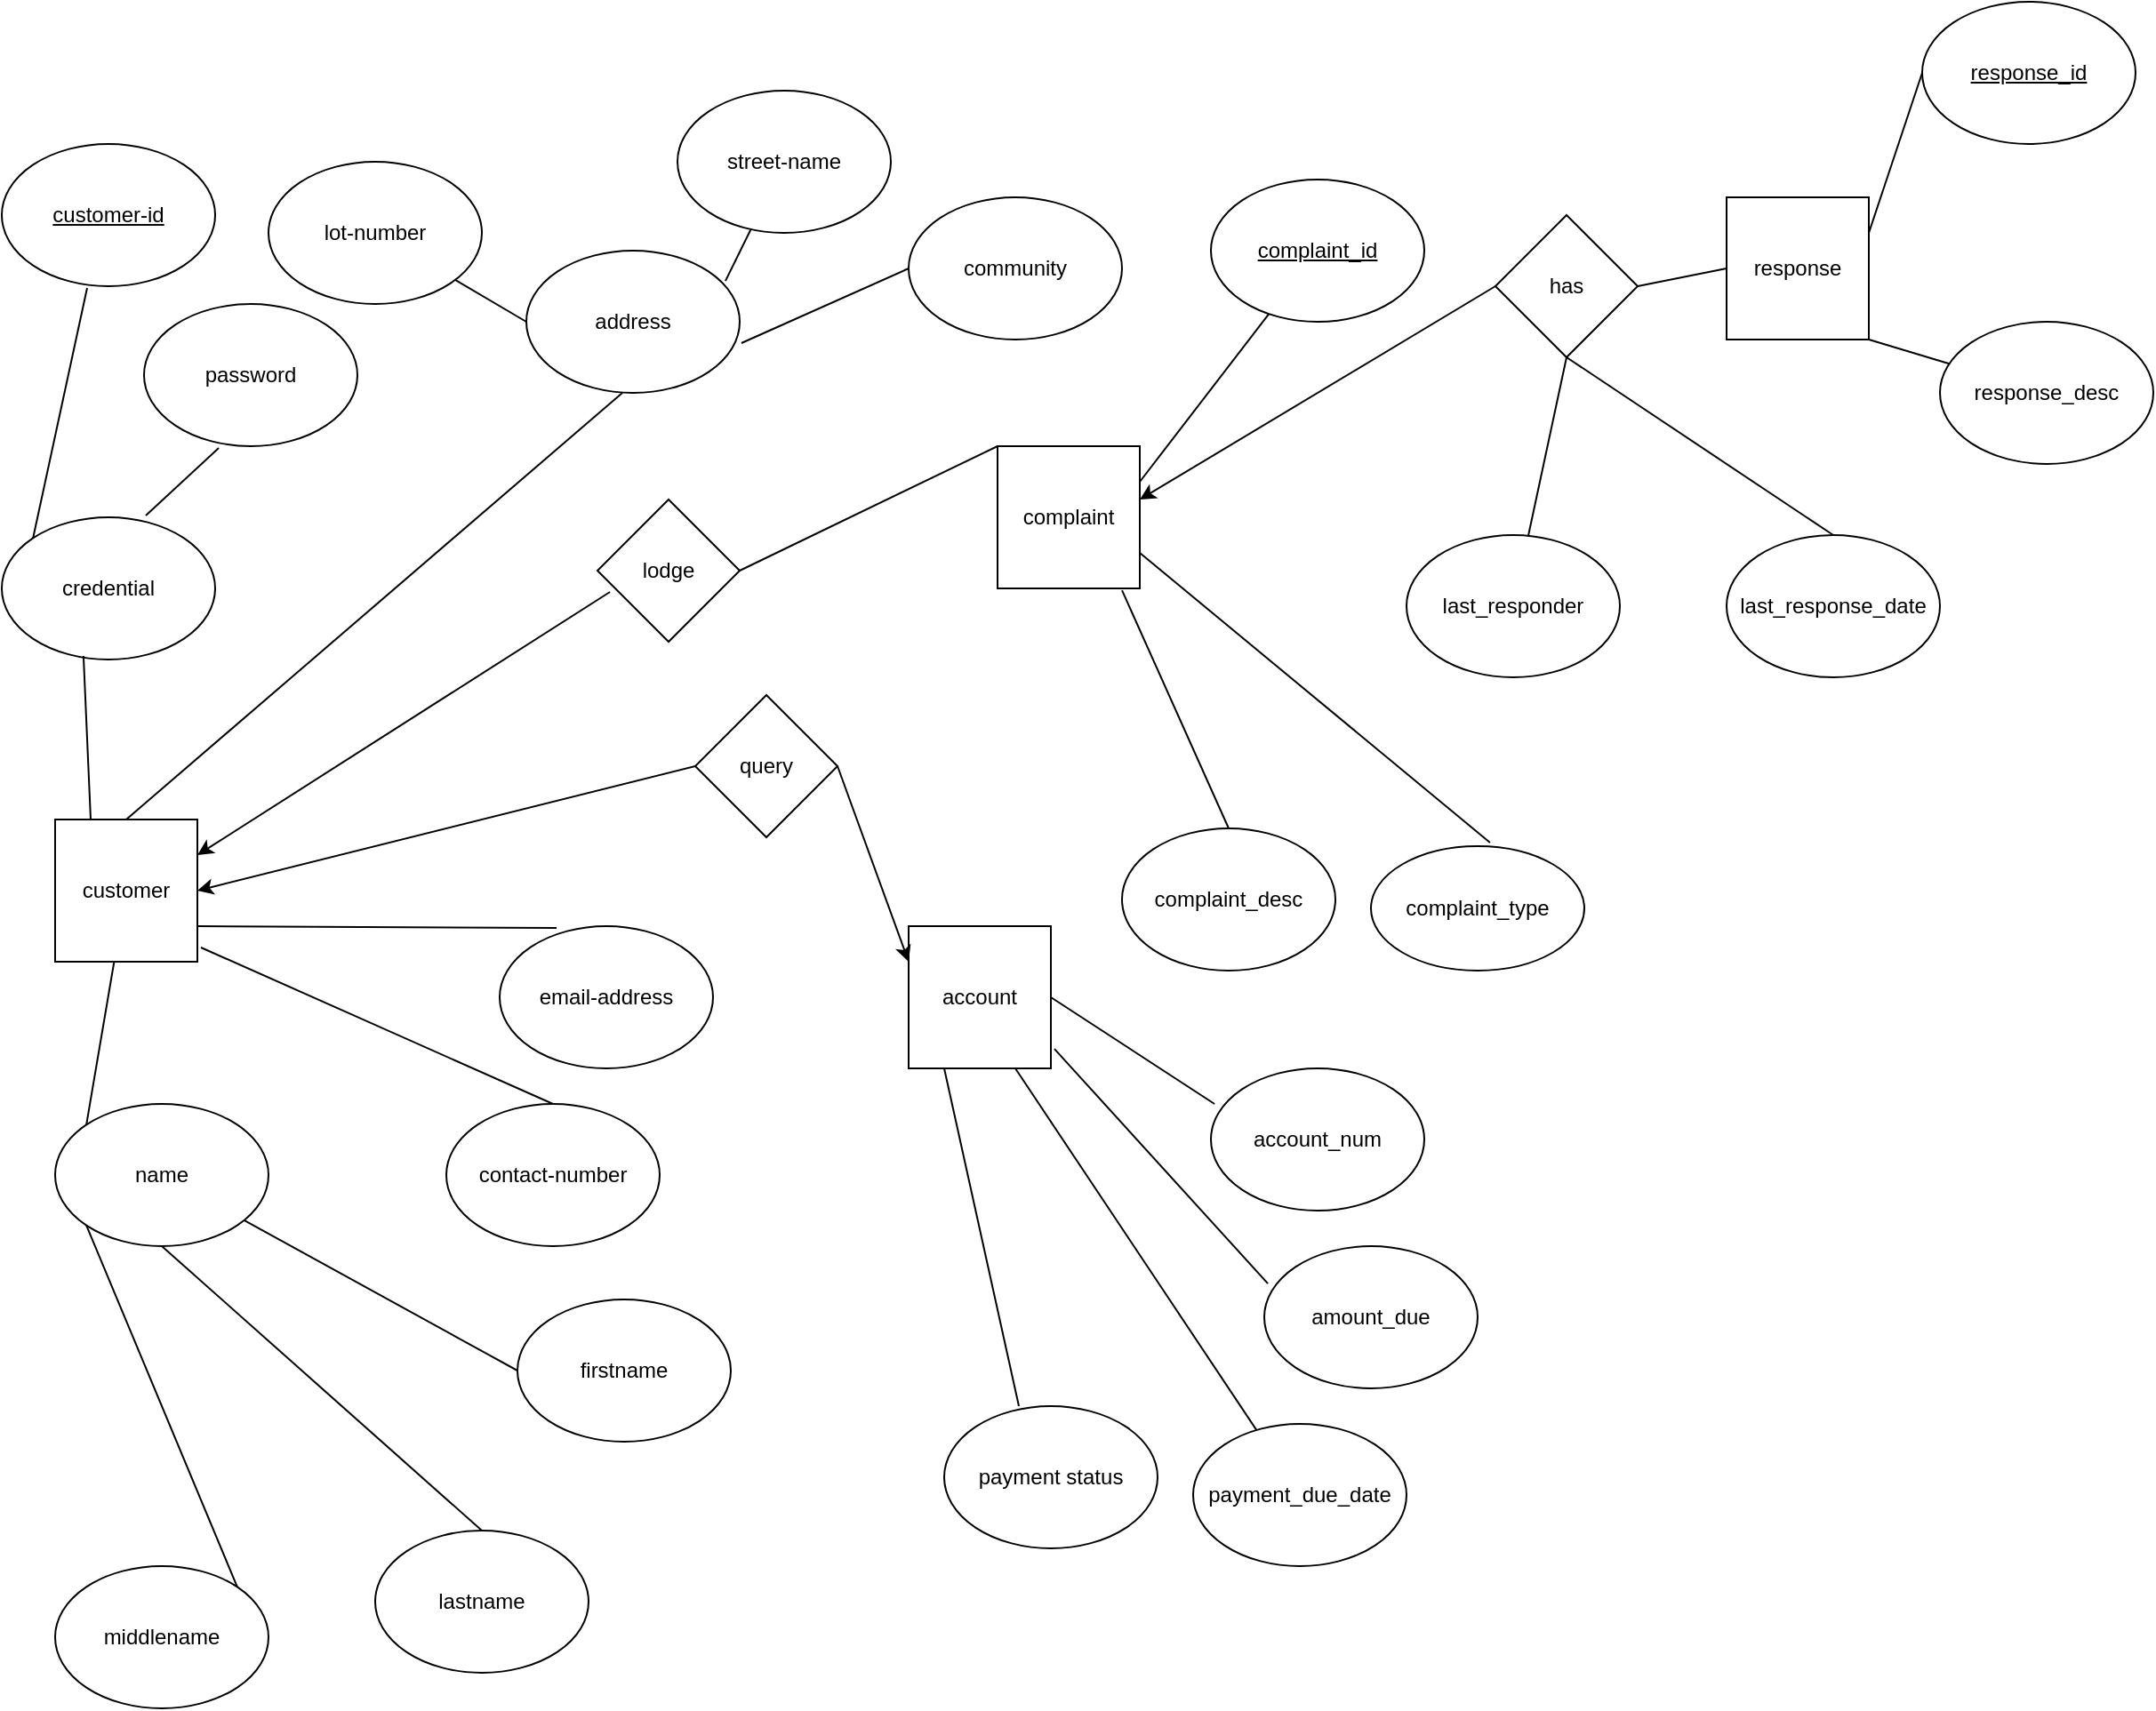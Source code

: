 <mxfile version="14.4.4" type="device"><diagram id="R2lEEEUBdFMjLlhIrx00" name="Page-1"><mxGraphModel dx="868" dy="520" grid="1" gridSize="10" guides="1" tooltips="1" connect="1" arrows="1" fold="1" page="1" pageScale="1" pageWidth="850" pageHeight="1100" math="0" shadow="0" extFonts="Permanent Marker^https://fonts.googleapis.com/css?family=Permanent+Marker"><root><mxCell id="0"/><mxCell id="1" parent="0"/><mxCell id="tA_Ex0wnNVbbnuMBwhAi-1" value="&lt;u&gt;customer-id&lt;/u&gt;" style="ellipse;whiteSpace=wrap;html=1;" parent="1" vertex="1"><mxGeometry x="10" y="80" width="120" height="80" as="geometry"/></mxCell><mxCell id="tA_Ex0wnNVbbnuMBwhAi-2" value="customer" style="whiteSpace=wrap;html=1;aspect=fixed;" parent="1" vertex="1"><mxGeometry x="40" y="460" width="80" height="80" as="geometry"/></mxCell><mxCell id="tA_Ex0wnNVbbnuMBwhAi-3" value="name" style="ellipse;whiteSpace=wrap;html=1;" parent="1" vertex="1"><mxGeometry x="40" y="620" width="120" height="80" as="geometry"/></mxCell><mxCell id="tA_Ex0wnNVbbnuMBwhAi-4" value="firstname" style="ellipse;whiteSpace=wrap;html=1;" parent="1" vertex="1"><mxGeometry x="300" y="730" width="120" height="80" as="geometry"/></mxCell><mxCell id="tA_Ex0wnNVbbnuMBwhAi-5" value="middlename" style="ellipse;whiteSpace=wrap;html=1;" parent="1" vertex="1"><mxGeometry x="40" y="880" width="120" height="80" as="geometry"/></mxCell><mxCell id="tA_Ex0wnNVbbnuMBwhAi-6" value="lastname" style="ellipse;whiteSpace=wrap;html=1;" parent="1" vertex="1"><mxGeometry x="220" y="860" width="120" height="80" as="geometry"/></mxCell><mxCell id="tA_Ex0wnNVbbnuMBwhAi-7" value="" style="endArrow=none;html=1;exitX=0;exitY=0;exitDx=0;exitDy=0;" parent="1" source="tA_Ex0wnNVbbnuMBwhAi-3" target="tA_Ex0wnNVbbnuMBwhAi-2" edge="1"><mxGeometry width="50" height="50" relative="1" as="geometry"><mxPoint x="430" y="270" as="sourcePoint"/><mxPoint x="360" y="260" as="targetPoint"/></mxGeometry></mxCell><mxCell id="tA_Ex0wnNVbbnuMBwhAi-8" value="" style="endArrow=none;html=1;entryX=0.5;entryY=1;entryDx=0;entryDy=0;exitX=0.5;exitY=0;exitDx=0;exitDy=0;" parent="1" source="tA_Ex0wnNVbbnuMBwhAi-6" target="tA_Ex0wnNVbbnuMBwhAi-3" edge="1"><mxGeometry width="50" height="50" relative="1" as="geometry"><mxPoint x="310" y="310" as="sourcePoint"/><mxPoint x="360" y="260" as="targetPoint"/></mxGeometry></mxCell><mxCell id="tA_Ex0wnNVbbnuMBwhAi-9" value="" style="endArrow=none;html=1;entryX=0;entryY=0.5;entryDx=0;entryDy=0;" parent="1" source="tA_Ex0wnNVbbnuMBwhAi-3" target="tA_Ex0wnNVbbnuMBwhAi-4" edge="1"><mxGeometry width="50" height="50" relative="1" as="geometry"><mxPoint x="310" y="310" as="sourcePoint"/><mxPoint x="360" y="260" as="targetPoint"/></mxGeometry></mxCell><mxCell id="tA_Ex0wnNVbbnuMBwhAi-10" value="" style="endArrow=none;html=1;entryX=1;entryY=0;entryDx=0;entryDy=0;exitX=0;exitY=1;exitDx=0;exitDy=0;" parent="1" source="tA_Ex0wnNVbbnuMBwhAi-3" target="tA_Ex0wnNVbbnuMBwhAi-5" edge="1"><mxGeometry width="50" height="50" relative="1" as="geometry"><mxPoint x="230" y="370" as="sourcePoint"/><mxPoint x="360" y="260" as="targetPoint"/></mxGeometry></mxCell><mxCell id="tA_Ex0wnNVbbnuMBwhAi-11" value="" style="endArrow=none;html=1;entryX=0;entryY=0;entryDx=0;entryDy=0;exitX=0.4;exitY=1.013;exitDx=0;exitDy=0;exitPerimeter=0;" parent="1" source="tA_Ex0wnNVbbnuMBwhAi-1" target="o3iDW582nxUDmt4B7d6M-11" edge="1"><mxGeometry width="50" height="50" relative="1" as="geometry"><mxPoint x="310" y="310" as="sourcePoint"/><mxPoint x="360" y="260" as="targetPoint"/></mxGeometry></mxCell><mxCell id="tA_Ex0wnNVbbnuMBwhAi-12" value="password" style="ellipse;whiteSpace=wrap;html=1;" parent="1" vertex="1"><mxGeometry x="90" y="170" width="120" height="80" as="geometry"/></mxCell><mxCell id="tA_Ex0wnNVbbnuMBwhAi-13" value="" style="endArrow=none;html=1;entryX=0.35;entryY=1.013;entryDx=0;entryDy=0;entryPerimeter=0;exitX=0.675;exitY=-0.012;exitDx=0;exitDy=0;exitPerimeter=0;" parent="1" source="o3iDW582nxUDmt4B7d6M-11" target="tA_Ex0wnNVbbnuMBwhAi-12" edge="1"><mxGeometry width="50" height="50" relative="1" as="geometry"><mxPoint x="310" y="310" as="sourcePoint"/><mxPoint x="360" y="260" as="targetPoint"/></mxGeometry></mxCell><mxCell id="tA_Ex0wnNVbbnuMBwhAi-14" value="email-address" style="ellipse;whiteSpace=wrap;html=1;" parent="1" vertex="1"><mxGeometry x="290" y="520" width="120" height="80" as="geometry"/></mxCell><mxCell id="tA_Ex0wnNVbbnuMBwhAi-15" value="" style="endArrow=none;html=1;entryX=0.267;entryY=0.013;entryDx=0;entryDy=0;entryPerimeter=0;exitX=1;exitY=0.75;exitDx=0;exitDy=0;" parent="1" source="tA_Ex0wnNVbbnuMBwhAi-2" target="tA_Ex0wnNVbbnuMBwhAi-14" edge="1"><mxGeometry width="50" height="50" relative="1" as="geometry"><mxPoint x="310" y="310" as="sourcePoint"/><mxPoint x="360" y="260" as="targetPoint"/></mxGeometry></mxCell><mxCell id="tA_Ex0wnNVbbnuMBwhAi-16" value="contact-number" style="ellipse;whiteSpace=wrap;html=1;" parent="1" vertex="1"><mxGeometry x="260" y="620" width="120" height="80" as="geometry"/></mxCell><mxCell id="tA_Ex0wnNVbbnuMBwhAi-17" value="" style="endArrow=none;html=1;entryX=0.5;entryY=0;entryDx=0;entryDy=0;exitX=1.025;exitY=0.9;exitDx=0;exitDy=0;exitPerimeter=0;" parent="1" source="tA_Ex0wnNVbbnuMBwhAi-2" target="tA_Ex0wnNVbbnuMBwhAi-16" edge="1"><mxGeometry width="50" height="50" relative="1" as="geometry"><mxPoint x="310" y="310" as="sourcePoint"/><mxPoint x="360" y="260" as="targetPoint"/></mxGeometry></mxCell><mxCell id="tA_Ex0wnNVbbnuMBwhAi-20" value="lodge" style="rhombus;whiteSpace=wrap;html=1;" parent="1" vertex="1"><mxGeometry x="345" y="280" width="80" height="80" as="geometry"/></mxCell><mxCell id="tA_Ex0wnNVbbnuMBwhAi-22" value="address" style="ellipse;whiteSpace=wrap;html=1;" parent="1" vertex="1"><mxGeometry x="305" y="140" width="120" height="80" as="geometry"/></mxCell><mxCell id="tA_Ex0wnNVbbnuMBwhAi-23" value="" style="endArrow=none;html=1;exitX=0.5;exitY=0;exitDx=0;exitDy=0;entryX=0.45;entryY=1;entryDx=0;entryDy=0;entryPerimeter=0;" parent="1" source="tA_Ex0wnNVbbnuMBwhAi-2" target="tA_Ex0wnNVbbnuMBwhAi-22" edge="1"><mxGeometry width="50" height="50" relative="1" as="geometry"><mxPoint x="420" y="230" as="sourcePoint"/><mxPoint x="470" y="180" as="targetPoint"/></mxGeometry></mxCell><mxCell id="tA_Ex0wnNVbbnuMBwhAi-26" value="street-name" style="ellipse;whiteSpace=wrap;html=1;" parent="1" vertex="1"><mxGeometry x="390" y="50" width="120" height="80" as="geometry"/></mxCell><mxCell id="tA_Ex0wnNVbbnuMBwhAi-27" value="lot-number" style="ellipse;whiteSpace=wrap;html=1;" parent="1" vertex="1"><mxGeometry x="160" y="90" width="120" height="80" as="geometry"/></mxCell><mxCell id="tA_Ex0wnNVbbnuMBwhAi-28" value="community" style="ellipse;whiteSpace=wrap;html=1;" parent="1" vertex="1"><mxGeometry x="520" y="110" width="120" height="80" as="geometry"/></mxCell><mxCell id="tA_Ex0wnNVbbnuMBwhAi-29" value="" style="endArrow=none;html=1;exitX=0;exitY=0.5;exitDx=0;exitDy=0;" parent="1" source="tA_Ex0wnNVbbnuMBwhAi-22" target="tA_Ex0wnNVbbnuMBwhAi-27" edge="1"><mxGeometry width="50" height="50" relative="1" as="geometry"><mxPoint x="420" y="230" as="sourcePoint"/><mxPoint x="470" y="180" as="targetPoint"/></mxGeometry></mxCell><mxCell id="tA_Ex0wnNVbbnuMBwhAi-30" value="" style="endArrow=none;html=1;exitX=0.933;exitY=0.213;exitDx=0;exitDy=0;exitPerimeter=0;" parent="1" source="tA_Ex0wnNVbbnuMBwhAi-22" target="tA_Ex0wnNVbbnuMBwhAi-26" edge="1"><mxGeometry width="50" height="50" relative="1" as="geometry"><mxPoint x="420" y="230" as="sourcePoint"/><mxPoint x="470" y="180" as="targetPoint"/></mxGeometry></mxCell><mxCell id="tA_Ex0wnNVbbnuMBwhAi-31" value="" style="endArrow=none;html=1;entryX=0;entryY=0.5;entryDx=0;entryDy=0;exitX=1.008;exitY=0.65;exitDx=0;exitDy=0;exitPerimeter=0;" parent="1" source="tA_Ex0wnNVbbnuMBwhAi-22" target="tA_Ex0wnNVbbnuMBwhAi-28" edge="1"><mxGeometry width="50" height="50" relative="1" as="geometry"><mxPoint x="420" y="230" as="sourcePoint"/><mxPoint x="470" y="180" as="targetPoint"/></mxGeometry></mxCell><mxCell id="o3iDW582nxUDmt4B7d6M-1" value="complaint" style="whiteSpace=wrap;html=1;aspect=fixed;" parent="1" vertex="1"><mxGeometry x="570" y="250" width="80" height="80" as="geometry"/></mxCell><mxCell id="o3iDW582nxUDmt4B7d6M-2" value="" style="endArrow=none;html=1;entryX=1;entryY=0.5;entryDx=0;entryDy=0;exitX=0;exitY=0;exitDx=0;exitDy=0;" parent="1" source="o3iDW582nxUDmt4B7d6M-1" target="tA_Ex0wnNVbbnuMBwhAi-20" edge="1"><mxGeometry width="50" height="50" relative="1" as="geometry"><mxPoint x="610" y="380" as="sourcePoint"/><mxPoint x="660" y="330" as="targetPoint"/></mxGeometry></mxCell><mxCell id="o3iDW582nxUDmt4B7d6M-3" value="complaint_desc" style="ellipse;whiteSpace=wrap;html=1;" parent="1" vertex="1"><mxGeometry x="640" y="465" width="120" height="80" as="geometry"/></mxCell><mxCell id="o3iDW582nxUDmt4B7d6M-4" value="" style="endArrow=none;html=1;entryX=0.875;entryY=1.013;entryDx=0;entryDy=0;exitX=0.5;exitY=0;exitDx=0;exitDy=0;entryPerimeter=0;" parent="1" source="o3iDW582nxUDmt4B7d6M-3" target="o3iDW582nxUDmt4B7d6M-1" edge="1"><mxGeometry width="50" height="50" relative="1" as="geometry"><mxPoint x="610" y="380" as="sourcePoint"/><mxPoint x="660" y="330" as="targetPoint"/></mxGeometry></mxCell><mxCell id="o3iDW582nxUDmt4B7d6M-5" value="complaint_type" style="ellipse;whiteSpace=wrap;html=1;" parent="1" vertex="1"><mxGeometry x="780" y="475" width="120" height="70" as="geometry"/></mxCell><mxCell id="o3iDW582nxUDmt4B7d6M-6" value="" style="endArrow=none;html=1;entryX=1;entryY=0.75;entryDx=0;entryDy=0;exitX=0.558;exitY=-0.029;exitDx=0;exitDy=0;exitPerimeter=0;" parent="1" source="o3iDW582nxUDmt4B7d6M-5" target="o3iDW582nxUDmt4B7d6M-1" edge="1"><mxGeometry width="50" height="50" relative="1" as="geometry"><mxPoint x="610" y="380" as="sourcePoint"/><mxPoint x="660" y="330" as="targetPoint"/></mxGeometry></mxCell><mxCell id="o3iDW582nxUDmt4B7d6M-7" value="&lt;u&gt;complaint_id&lt;/u&gt;" style="ellipse;whiteSpace=wrap;html=1;" parent="1" vertex="1"><mxGeometry x="690" y="100" width="120" height="80" as="geometry"/></mxCell><mxCell id="o3iDW582nxUDmt4B7d6M-8" value="" style="endArrow=none;html=1;entryX=1;entryY=0.25;entryDx=0;entryDy=0;" parent="1" source="o3iDW582nxUDmt4B7d6M-7" target="o3iDW582nxUDmt4B7d6M-1" edge="1"><mxGeometry width="50" height="50" relative="1" as="geometry"><mxPoint x="610" y="540" as="sourcePoint"/><mxPoint x="660" y="490" as="targetPoint"/></mxGeometry></mxCell><mxCell id="o3iDW582nxUDmt4B7d6M-11" value="credential" style="ellipse;whiteSpace=wrap;html=1;" parent="1" vertex="1"><mxGeometry x="10" y="290" width="120" height="80" as="geometry"/></mxCell><mxCell id="o3iDW582nxUDmt4B7d6M-12" value="" style="endArrow=none;html=1;entryX=0.383;entryY=0.975;entryDx=0;entryDy=0;entryPerimeter=0;exitX=0.25;exitY=0;exitDx=0;exitDy=0;" parent="1" source="tA_Ex0wnNVbbnuMBwhAi-2" target="o3iDW582nxUDmt4B7d6M-11" edge="1"><mxGeometry width="50" height="50" relative="1" as="geometry"><mxPoint x="20" y="430" as="sourcePoint"/><mxPoint x="70" y="380" as="targetPoint"/></mxGeometry></mxCell><mxCell id="gw4LYU8RIEJ4tjMGW9A6-1" value="query" style="rhombus;whiteSpace=wrap;html=1;" vertex="1" parent="1"><mxGeometry x="400" y="390" width="80" height="80" as="geometry"/></mxCell><mxCell id="gw4LYU8RIEJ4tjMGW9A6-2" value="account" style="whiteSpace=wrap;html=1;aspect=fixed;" vertex="1" parent="1"><mxGeometry x="520" y="520" width="80" height="80" as="geometry"/></mxCell><mxCell id="gw4LYU8RIEJ4tjMGW9A6-3" value="last_response_date" style="ellipse;whiteSpace=wrap;html=1;" vertex="1" parent="1"><mxGeometry x="980" y="300" width="120" height="80" as="geometry"/></mxCell><mxCell id="gw4LYU8RIEJ4tjMGW9A6-4" value="last_responder" style="ellipse;whiteSpace=wrap;html=1;" vertex="1" parent="1"><mxGeometry x="800" y="300" width="120" height="80" as="geometry"/></mxCell><mxCell id="gw4LYU8RIEJ4tjMGW9A6-5" value="" style="endArrow=none;html=1;entryX=0.5;entryY=1;entryDx=0;entryDy=0;exitX=0.5;exitY=0;exitDx=0;exitDy=0;" edge="1" parent="1" source="gw4LYU8RIEJ4tjMGW9A6-3" target="gw4LYU8RIEJ4tjMGW9A6-13"><mxGeometry width="50" height="50" relative="1" as="geometry"><mxPoint x="580" y="460" as="sourcePoint"/><mxPoint x="630" y="410" as="targetPoint"/></mxGeometry></mxCell><mxCell id="gw4LYU8RIEJ4tjMGW9A6-6" value="" style="endArrow=none;html=1;entryX=0.5;entryY=1;entryDx=0;entryDy=0;" edge="1" parent="1" source="gw4LYU8RIEJ4tjMGW9A6-4" target="gw4LYU8RIEJ4tjMGW9A6-13"><mxGeometry width="50" height="50" relative="1" as="geometry"><mxPoint x="580" y="460" as="sourcePoint"/><mxPoint x="630" y="410" as="targetPoint"/></mxGeometry></mxCell><mxCell id="gw4LYU8RIEJ4tjMGW9A6-11" value="response_desc" style="ellipse;whiteSpace=wrap;html=1;" vertex="1" parent="1"><mxGeometry x="1100" y="180" width="120" height="80" as="geometry"/></mxCell><mxCell id="gw4LYU8RIEJ4tjMGW9A6-12" value="response" style="whiteSpace=wrap;html=1;aspect=fixed;" vertex="1" parent="1"><mxGeometry x="980" y="110" width="80" height="80" as="geometry"/></mxCell><mxCell id="gw4LYU8RIEJ4tjMGW9A6-13" value="has" style="rhombus;whiteSpace=wrap;html=1;" vertex="1" parent="1"><mxGeometry x="850" y="120" width="80" height="80" as="geometry"/></mxCell><mxCell id="gw4LYU8RIEJ4tjMGW9A6-14" value="" style="endArrow=none;html=1;entryX=1;entryY=1;entryDx=0;entryDy=0;" edge="1" parent="1" source="gw4LYU8RIEJ4tjMGW9A6-11" target="gw4LYU8RIEJ4tjMGW9A6-12"><mxGeometry width="50" height="50" relative="1" as="geometry"><mxPoint x="710" y="460" as="sourcePoint"/><mxPoint x="760" y="410" as="targetPoint"/></mxGeometry></mxCell><mxCell id="gw4LYU8RIEJ4tjMGW9A6-15" value="account_num" style="ellipse;whiteSpace=wrap;html=1;" vertex="1" parent="1"><mxGeometry x="690" y="600" width="120" height="80" as="geometry"/></mxCell><mxCell id="gw4LYU8RIEJ4tjMGW9A6-16" value="" style="endArrow=none;html=1;exitX=1;exitY=0.5;exitDx=0;exitDy=0;entryX=0.017;entryY=0.25;entryDx=0;entryDy=0;entryPerimeter=0;" edge="1" parent="1" source="gw4LYU8RIEJ4tjMGW9A6-2" target="gw4LYU8RIEJ4tjMGW9A6-15"><mxGeometry width="50" height="50" relative="1" as="geometry"><mxPoint x="710" y="620" as="sourcePoint"/><mxPoint x="760" y="570" as="targetPoint"/></mxGeometry></mxCell><mxCell id="gw4LYU8RIEJ4tjMGW9A6-17" value="payment status" style="ellipse;whiteSpace=wrap;html=1;" vertex="1" parent="1"><mxGeometry x="540" y="790" width="120" height="80" as="geometry"/></mxCell><mxCell id="gw4LYU8RIEJ4tjMGW9A6-18" value="amount_due" style="ellipse;whiteSpace=wrap;html=1;" vertex="1" parent="1"><mxGeometry x="720" y="700" width="120" height="80" as="geometry"/></mxCell><mxCell id="gw4LYU8RIEJ4tjMGW9A6-19" value="payment_due_date" style="ellipse;whiteSpace=wrap;html=1;" vertex="1" parent="1"><mxGeometry x="680" y="800" width="120" height="80" as="geometry"/></mxCell><mxCell id="gw4LYU8RIEJ4tjMGW9A6-20" value="" style="endArrow=none;html=1;entryX=0.017;entryY=0.263;entryDx=0;entryDy=0;entryPerimeter=0;exitX=1.025;exitY=0.863;exitDx=0;exitDy=0;exitPerimeter=0;" edge="1" parent="1" source="gw4LYU8RIEJ4tjMGW9A6-2" target="gw4LYU8RIEJ4tjMGW9A6-18"><mxGeometry width="50" height="50" relative="1" as="geometry"><mxPoint x="710" y="780" as="sourcePoint"/><mxPoint x="760" y="730" as="targetPoint"/></mxGeometry></mxCell><mxCell id="gw4LYU8RIEJ4tjMGW9A6-21" value="" style="endArrow=none;html=1;entryX=0.75;entryY=1;entryDx=0;entryDy=0;" edge="1" parent="1" source="gw4LYU8RIEJ4tjMGW9A6-19" target="gw4LYU8RIEJ4tjMGW9A6-2"><mxGeometry width="50" height="50" relative="1" as="geometry"><mxPoint x="560" y="650" as="sourcePoint"/><mxPoint x="610" y="600" as="targetPoint"/></mxGeometry></mxCell><mxCell id="gw4LYU8RIEJ4tjMGW9A6-22" value="" style="endArrow=none;html=1;entryX=0.25;entryY=1;entryDx=0;entryDy=0;exitX=0.35;exitY=0;exitDx=0;exitDy=0;exitPerimeter=0;" edge="1" parent="1" source="gw4LYU8RIEJ4tjMGW9A6-17" target="gw4LYU8RIEJ4tjMGW9A6-2"><mxGeometry width="50" height="50" relative="1" as="geometry"><mxPoint x="710" y="780" as="sourcePoint"/><mxPoint x="760" y="730" as="targetPoint"/></mxGeometry></mxCell><mxCell id="gw4LYU8RIEJ4tjMGW9A6-24" value="&lt;u&gt;response_id&lt;/u&gt;" style="ellipse;whiteSpace=wrap;html=1;" vertex="1" parent="1"><mxGeometry x="1090" width="120" height="80" as="geometry"/></mxCell><mxCell id="gw4LYU8RIEJ4tjMGW9A6-25" value="" style="endArrow=none;html=1;entryX=0;entryY=0.5;entryDx=0;entryDy=0;exitX=1;exitY=0.25;exitDx=0;exitDy=0;" edge="1" parent="1" source="gw4LYU8RIEJ4tjMGW9A6-12" target="gw4LYU8RIEJ4tjMGW9A6-24"><mxGeometry width="50" height="50" relative="1" as="geometry"><mxPoint x="1030" y="220" as="sourcePoint"/><mxPoint x="1080" y="170" as="targetPoint"/></mxGeometry></mxCell><mxCell id="gw4LYU8RIEJ4tjMGW9A6-26" value="" style="endArrow=classic;html=1;exitX=0;exitY=0.5;exitDx=0;exitDy=0;" edge="1" parent="1" source="gw4LYU8RIEJ4tjMGW9A6-13"><mxGeometry width="50" height="50" relative="1" as="geometry"><mxPoint x="710" y="290" as="sourcePoint"/><mxPoint x="650" y="280" as="targetPoint"/></mxGeometry></mxCell><mxCell id="gw4LYU8RIEJ4tjMGW9A6-27" value="" style="endArrow=none;html=1;entryX=0;entryY=0.5;entryDx=0;entryDy=0;exitX=1;exitY=0.5;exitDx=0;exitDy=0;" edge="1" parent="1" source="gw4LYU8RIEJ4tjMGW9A6-13" target="gw4LYU8RIEJ4tjMGW9A6-12"><mxGeometry width="50" height="50" relative="1" as="geometry"><mxPoint x="710" y="290" as="sourcePoint"/><mxPoint x="760" y="240" as="targetPoint"/></mxGeometry></mxCell><mxCell id="gw4LYU8RIEJ4tjMGW9A6-28" value="" style="endArrow=classic;html=1;entryX=1;entryY=0.25;entryDx=0;entryDy=0;exitX=0.088;exitY=0.65;exitDx=0;exitDy=0;exitPerimeter=0;" edge="1" parent="1" source="tA_Ex0wnNVbbnuMBwhAi-20" target="tA_Ex0wnNVbbnuMBwhAi-2"><mxGeometry width="50" height="50" relative="1" as="geometry"><mxPoint x="300" y="380" as="sourcePoint"/><mxPoint x="350" y="330" as="targetPoint"/></mxGeometry></mxCell><mxCell id="gw4LYU8RIEJ4tjMGW9A6-29" value="" style="endArrow=classic;html=1;entryX=1;entryY=0.5;entryDx=0;entryDy=0;exitX=0;exitY=0.5;exitDx=0;exitDy=0;" edge="1" parent="1" source="gw4LYU8RIEJ4tjMGW9A6-1" target="tA_Ex0wnNVbbnuMBwhAi-2"><mxGeometry width="50" height="50" relative="1" as="geometry"><mxPoint x="300" y="460" as="sourcePoint"/><mxPoint x="350" y="410" as="targetPoint"/></mxGeometry></mxCell><mxCell id="gw4LYU8RIEJ4tjMGW9A6-30" value="" style="endArrow=classic;html=1;entryX=0;entryY=0.25;entryDx=0;entryDy=0;exitX=1;exitY=0.5;exitDx=0;exitDy=0;" edge="1" parent="1" source="gw4LYU8RIEJ4tjMGW9A6-1" target="gw4LYU8RIEJ4tjMGW9A6-2"><mxGeometry width="50" height="50" relative="1" as="geometry"><mxPoint x="300" y="460" as="sourcePoint"/><mxPoint x="350" y="410" as="targetPoint"/></mxGeometry></mxCell></root></mxGraphModel></diagram></mxfile>